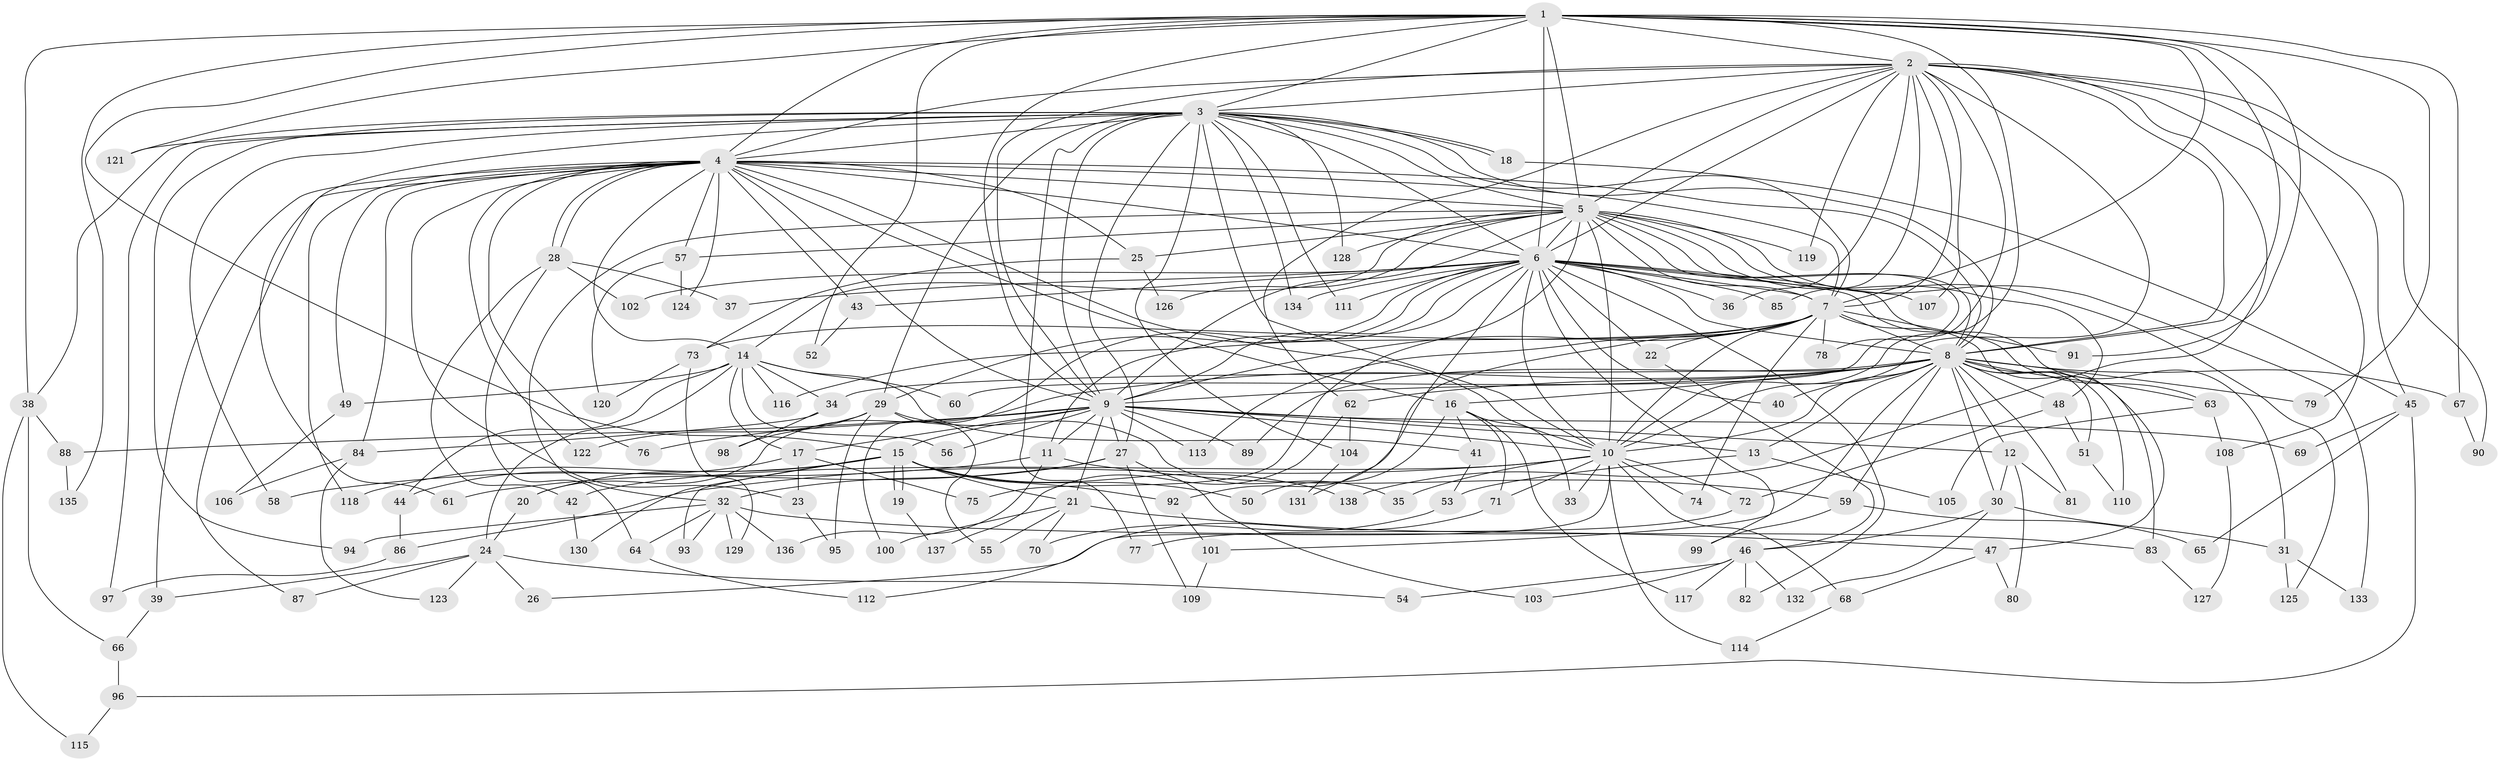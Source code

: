 // coarse degree distribution, {15: 0.009259259259259259, 27: 0.009259259259259259, 20: 0.009259259259259259, 30: 0.018518518518518517, 18: 0.009259259259259259, 26: 0.009259259259259259, 23: 0.009259259259259259, 17: 0.009259259259259259, 5: 0.046296296296296294, 12: 0.009259259259259259, 7: 0.037037037037037035, 3: 0.14814814814814814, 6: 0.018518518518518517, 4: 0.1111111111111111, 2: 0.5277777777777778, 8: 0.009259259259259259, 1: 0.009259259259259259}
// Generated by graph-tools (version 1.1) at 2025/41/03/06/25 10:41:32]
// undirected, 138 vertices, 301 edges
graph export_dot {
graph [start="1"]
  node [color=gray90,style=filled];
  1;
  2;
  3;
  4;
  5;
  6;
  7;
  8;
  9;
  10;
  11;
  12;
  13;
  14;
  15;
  16;
  17;
  18;
  19;
  20;
  21;
  22;
  23;
  24;
  25;
  26;
  27;
  28;
  29;
  30;
  31;
  32;
  33;
  34;
  35;
  36;
  37;
  38;
  39;
  40;
  41;
  42;
  43;
  44;
  45;
  46;
  47;
  48;
  49;
  50;
  51;
  52;
  53;
  54;
  55;
  56;
  57;
  58;
  59;
  60;
  61;
  62;
  63;
  64;
  65;
  66;
  67;
  68;
  69;
  70;
  71;
  72;
  73;
  74;
  75;
  76;
  77;
  78;
  79;
  80;
  81;
  82;
  83;
  84;
  85;
  86;
  87;
  88;
  89;
  90;
  91;
  92;
  93;
  94;
  95;
  96;
  97;
  98;
  99;
  100;
  101;
  102;
  103;
  104;
  105;
  106;
  107;
  108;
  109;
  110;
  111;
  112;
  113;
  114;
  115;
  116;
  117;
  118;
  119;
  120;
  121;
  122;
  123;
  124;
  125;
  126;
  127;
  128;
  129;
  130;
  131;
  132;
  133;
  134;
  135;
  136;
  137;
  138;
  1 -- 2;
  1 -- 3;
  1 -- 4;
  1 -- 5;
  1 -- 6;
  1 -- 7;
  1 -- 8;
  1 -- 9;
  1 -- 10;
  1 -- 15;
  1 -- 38;
  1 -- 52;
  1 -- 67;
  1 -- 79;
  1 -- 91;
  1 -- 121;
  1 -- 135;
  2 -- 3;
  2 -- 4;
  2 -- 5;
  2 -- 6;
  2 -- 7;
  2 -- 8;
  2 -- 9;
  2 -- 10;
  2 -- 36;
  2 -- 45;
  2 -- 60;
  2 -- 62;
  2 -- 85;
  2 -- 90;
  2 -- 107;
  2 -- 108;
  2 -- 119;
  2 -- 138;
  3 -- 4;
  3 -- 5;
  3 -- 6;
  3 -- 7;
  3 -- 8;
  3 -- 9;
  3 -- 10;
  3 -- 18;
  3 -- 18;
  3 -- 27;
  3 -- 29;
  3 -- 38;
  3 -- 58;
  3 -- 61;
  3 -- 77;
  3 -- 94;
  3 -- 97;
  3 -- 104;
  3 -- 111;
  3 -- 121;
  3 -- 128;
  3 -- 134;
  4 -- 5;
  4 -- 6;
  4 -- 7;
  4 -- 8;
  4 -- 9;
  4 -- 10;
  4 -- 14;
  4 -- 16;
  4 -- 23;
  4 -- 25;
  4 -- 28;
  4 -- 28;
  4 -- 39;
  4 -- 43;
  4 -- 49;
  4 -- 57;
  4 -- 76;
  4 -- 84;
  4 -- 87;
  4 -- 118;
  4 -- 122;
  4 -- 124;
  5 -- 6;
  5 -- 7;
  5 -- 8;
  5 -- 9;
  5 -- 10;
  5 -- 14;
  5 -- 25;
  5 -- 32;
  5 -- 48;
  5 -- 57;
  5 -- 75;
  5 -- 78;
  5 -- 119;
  5 -- 125;
  5 -- 126;
  5 -- 128;
  5 -- 133;
  6 -- 7;
  6 -- 8;
  6 -- 9;
  6 -- 10;
  6 -- 11;
  6 -- 22;
  6 -- 29;
  6 -- 31;
  6 -- 36;
  6 -- 37;
  6 -- 40;
  6 -- 43;
  6 -- 63;
  6 -- 82;
  6 -- 85;
  6 -- 99;
  6 -- 100;
  6 -- 102;
  6 -- 107;
  6 -- 111;
  6 -- 131;
  6 -- 134;
  7 -- 8;
  7 -- 9;
  7 -- 10;
  7 -- 22;
  7 -- 47;
  7 -- 73;
  7 -- 74;
  7 -- 78;
  7 -- 91;
  7 -- 92;
  7 -- 113;
  7 -- 116;
  8 -- 9;
  8 -- 10;
  8 -- 12;
  8 -- 13;
  8 -- 16;
  8 -- 20;
  8 -- 30;
  8 -- 34;
  8 -- 40;
  8 -- 48;
  8 -- 51;
  8 -- 59;
  8 -- 62;
  8 -- 63;
  8 -- 67;
  8 -- 79;
  8 -- 81;
  8 -- 83;
  8 -- 89;
  8 -- 101;
  8 -- 110;
  9 -- 10;
  9 -- 11;
  9 -- 12;
  9 -- 13;
  9 -- 15;
  9 -- 17;
  9 -- 21;
  9 -- 27;
  9 -- 56;
  9 -- 69;
  9 -- 76;
  9 -- 88;
  9 -- 89;
  9 -- 113;
  10 -- 26;
  10 -- 33;
  10 -- 35;
  10 -- 42;
  10 -- 68;
  10 -- 71;
  10 -- 72;
  10 -- 74;
  10 -- 86;
  10 -- 114;
  11 -- 58;
  11 -- 59;
  11 -- 136;
  12 -- 30;
  12 -- 80;
  12 -- 81;
  13 -- 53;
  13 -- 105;
  14 -- 17;
  14 -- 24;
  14 -- 34;
  14 -- 41;
  14 -- 44;
  14 -- 49;
  14 -- 56;
  14 -- 60;
  14 -- 116;
  15 -- 19;
  15 -- 19;
  15 -- 20;
  15 -- 21;
  15 -- 50;
  15 -- 92;
  15 -- 93;
  15 -- 118;
  15 -- 130;
  15 -- 138;
  16 -- 33;
  16 -- 41;
  16 -- 50;
  16 -- 71;
  16 -- 117;
  17 -- 23;
  17 -- 44;
  17 -- 75;
  18 -- 45;
  19 -- 137;
  20 -- 24;
  21 -- 47;
  21 -- 55;
  21 -- 70;
  21 -- 100;
  22 -- 46;
  23 -- 95;
  24 -- 26;
  24 -- 39;
  24 -- 54;
  24 -- 87;
  24 -- 123;
  25 -- 73;
  25 -- 126;
  27 -- 32;
  27 -- 61;
  27 -- 103;
  27 -- 109;
  28 -- 37;
  28 -- 42;
  28 -- 64;
  28 -- 102;
  29 -- 35;
  29 -- 55;
  29 -- 95;
  29 -- 98;
  29 -- 122;
  30 -- 31;
  30 -- 46;
  30 -- 132;
  31 -- 125;
  31 -- 133;
  32 -- 64;
  32 -- 83;
  32 -- 93;
  32 -- 94;
  32 -- 129;
  32 -- 136;
  34 -- 84;
  34 -- 98;
  38 -- 66;
  38 -- 88;
  38 -- 115;
  39 -- 66;
  41 -- 53;
  42 -- 130;
  43 -- 52;
  44 -- 86;
  45 -- 65;
  45 -- 69;
  45 -- 96;
  46 -- 54;
  46 -- 82;
  46 -- 103;
  46 -- 117;
  46 -- 132;
  47 -- 68;
  47 -- 80;
  48 -- 51;
  48 -- 72;
  49 -- 106;
  51 -- 110;
  53 -- 70;
  57 -- 120;
  57 -- 124;
  59 -- 65;
  59 -- 99;
  62 -- 104;
  62 -- 137;
  63 -- 105;
  63 -- 108;
  64 -- 112;
  66 -- 96;
  67 -- 90;
  68 -- 114;
  71 -- 112;
  72 -- 77;
  73 -- 120;
  73 -- 129;
  83 -- 127;
  84 -- 106;
  84 -- 123;
  86 -- 97;
  88 -- 135;
  92 -- 101;
  96 -- 115;
  101 -- 109;
  104 -- 131;
  108 -- 127;
}
